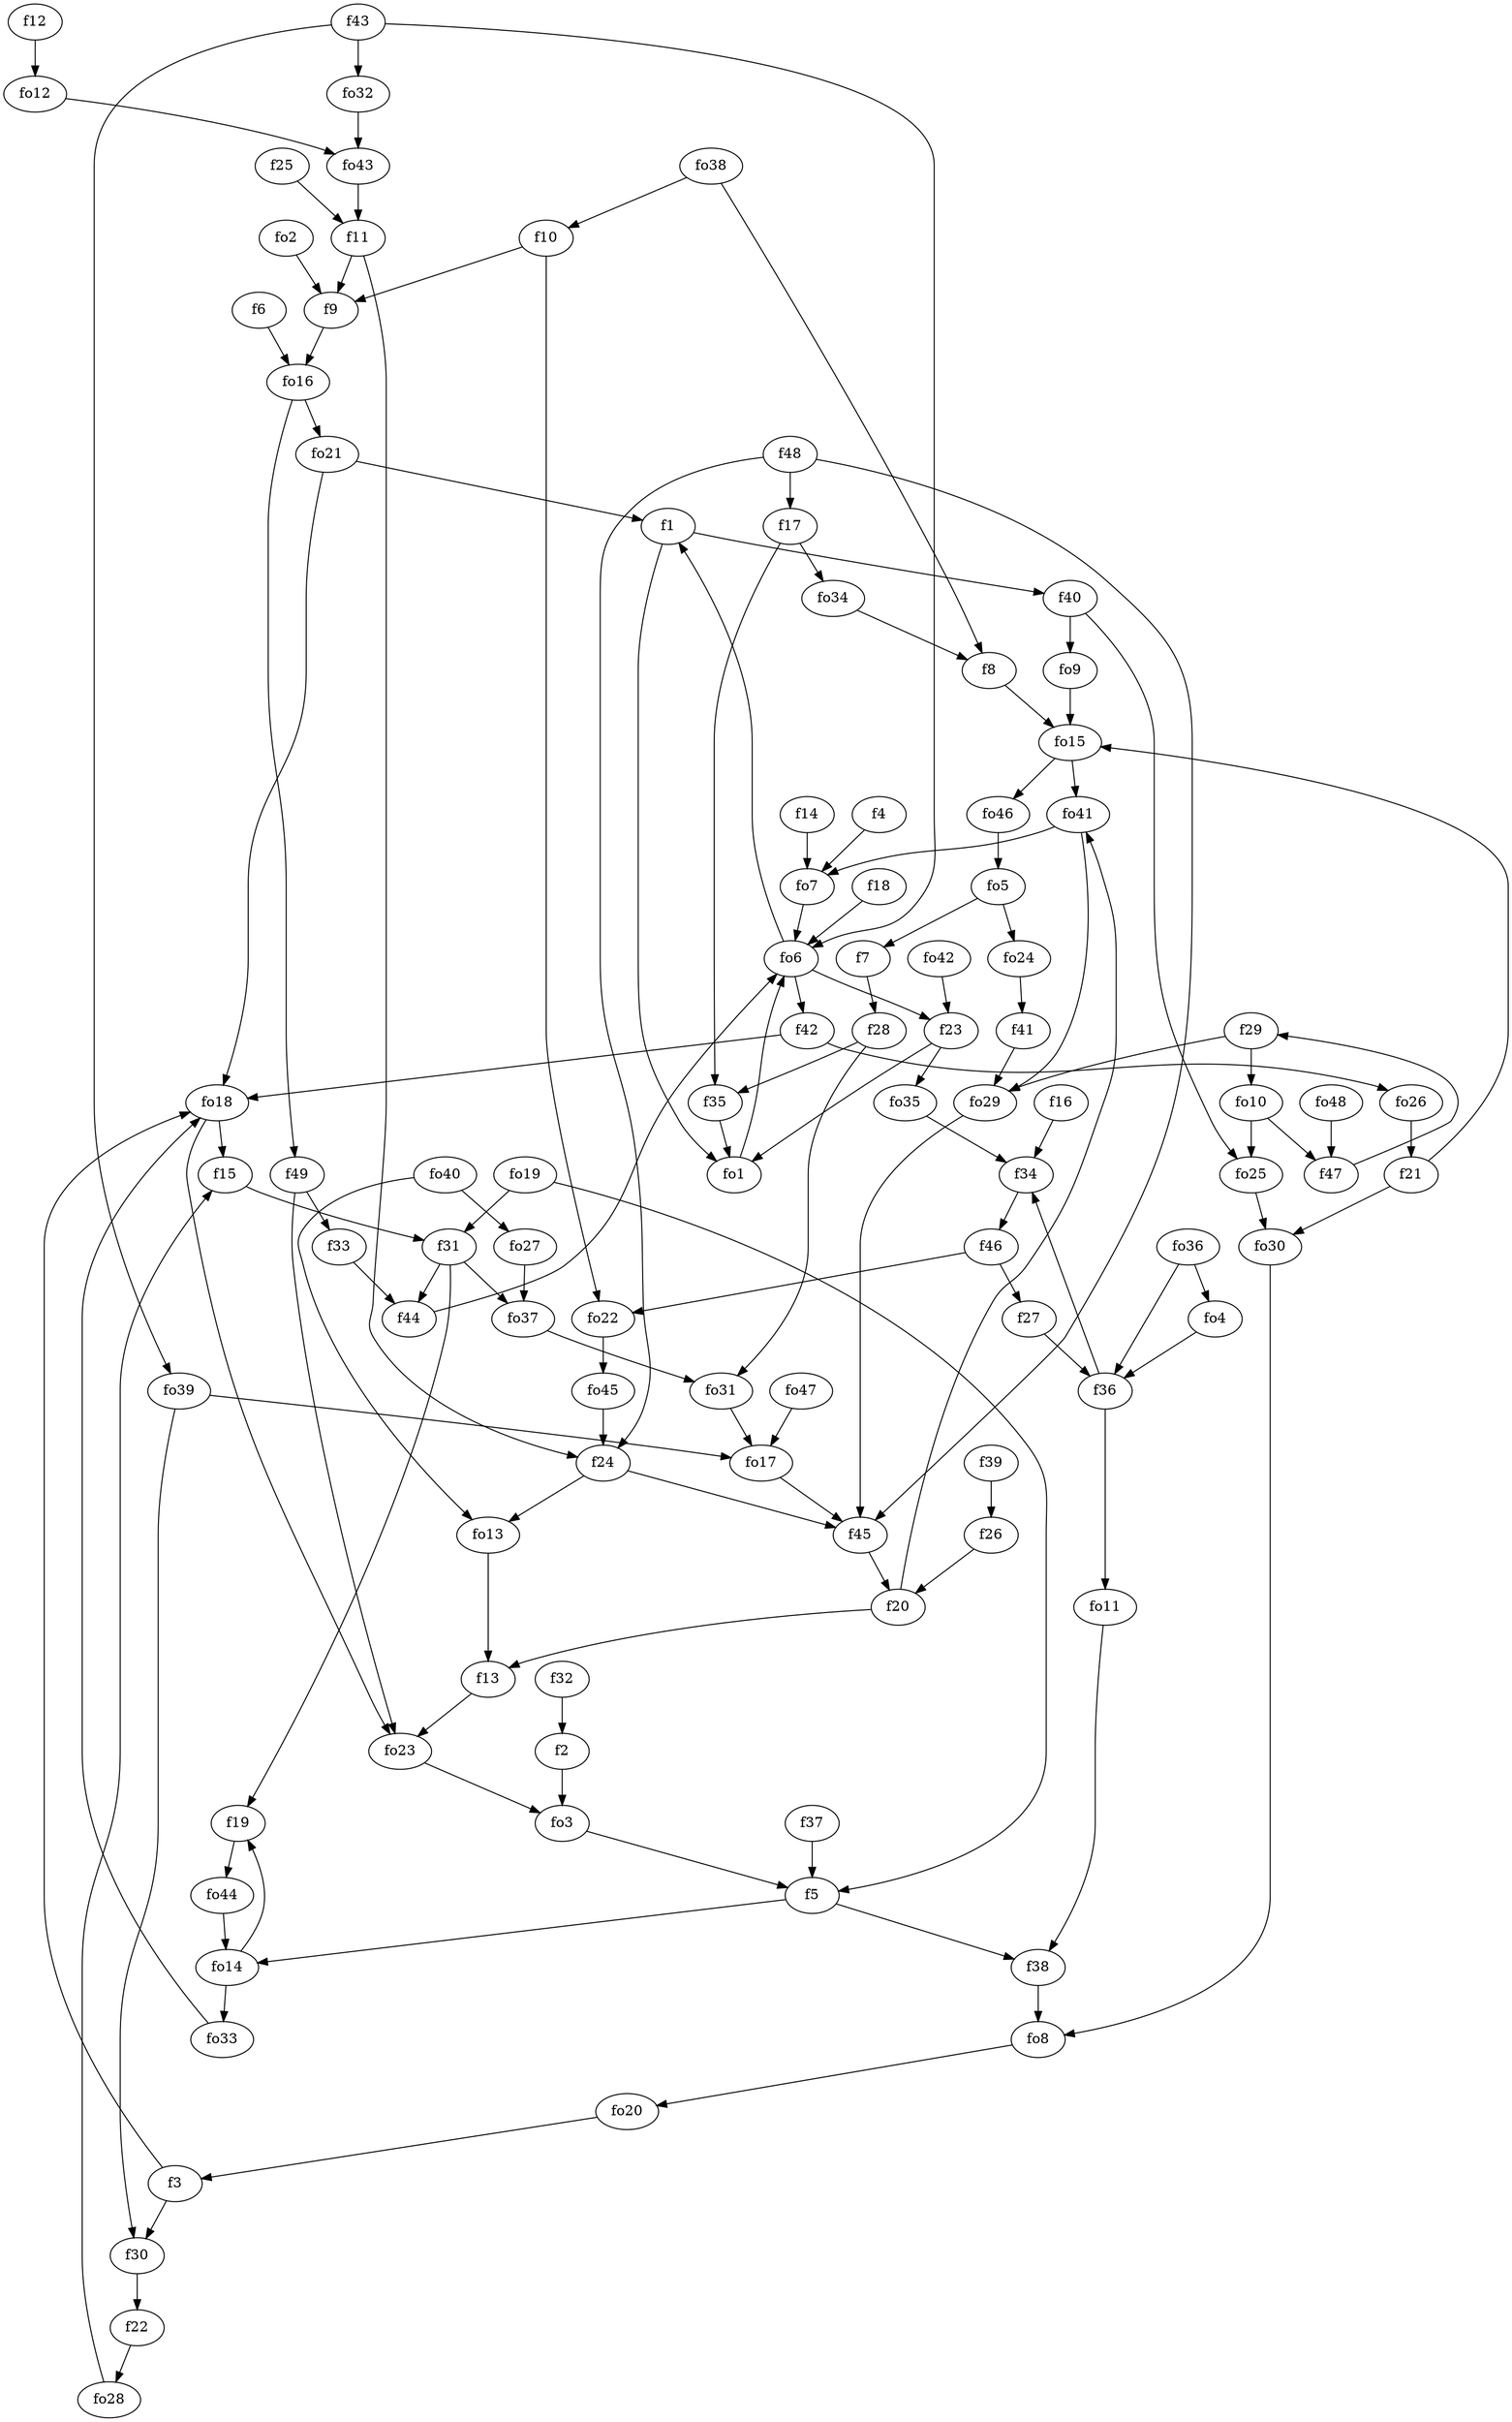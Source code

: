 strict digraph  {
f1;
f2;
f3;
f4;
f5;
f6;
f7;
f8;
f9;
f10;
f11;
f12;
f13;
f14;
f15;
f16;
f17;
f18;
f19;
f20;
f21;
f22;
f23;
f24;
f25;
f26;
f27;
f28;
f29;
f30;
f31;
f32;
f33;
f34;
f35;
f36;
f37;
f38;
f39;
f40;
f41;
f42;
f43;
f44;
f45;
f46;
f47;
f48;
f49;
fo1;
fo2;
fo3;
fo4;
fo5;
fo6;
fo7;
fo8;
fo9;
fo10;
fo11;
fo12;
fo13;
fo14;
fo15;
fo16;
fo17;
fo18;
fo19;
fo20;
fo21;
fo22;
fo23;
fo24;
fo25;
fo26;
fo27;
fo28;
fo29;
fo30;
fo31;
fo32;
fo33;
fo34;
fo35;
fo36;
fo37;
fo38;
fo39;
fo40;
fo41;
fo42;
fo43;
fo44;
fo45;
fo46;
fo47;
fo48;
f1 -> f40  [weight=2];
f1 -> fo1  [weight=2];
f2 -> fo3  [weight=2];
f3 -> fo18  [weight=2];
f3 -> f30  [weight=2];
f4 -> fo7  [weight=2];
f5 -> f38  [weight=2];
f5 -> fo14  [weight=2];
f6 -> fo16  [weight=2];
f7 -> f28  [weight=2];
f8 -> fo15  [weight=2];
f9 -> fo16  [weight=2];
f10 -> fo22  [weight=2];
f10 -> f9  [weight=2];
f11 -> f9  [weight=2];
f11 -> f24  [weight=2];
f12 -> fo12  [weight=2];
f13 -> fo23  [weight=2];
f14 -> fo7  [weight=2];
f15 -> f31  [weight=2];
f16 -> f34  [weight=2];
f17 -> fo34  [weight=2];
f17 -> f35  [weight=2];
f18 -> fo6  [weight=2];
f19 -> fo44  [weight=2];
f20 -> f13  [weight=2];
f20 -> fo41  [weight=2];
f21 -> fo15  [weight=2];
f21 -> fo30  [weight=2];
f22 -> fo28  [weight=2];
f23 -> fo1  [weight=2];
f23 -> fo35  [weight=2];
f24 -> fo13  [weight=2];
f24 -> f45  [weight=2];
f25 -> f11  [weight=2];
f26 -> f20  [weight=2];
f27 -> f36  [weight=2];
f28 -> fo31  [weight=2];
f28 -> f35  [weight=2];
f29 -> fo29  [weight=2];
f29 -> fo10  [weight=2];
f30 -> f22  [weight=2];
f31 -> fo37  [weight=2];
f31 -> f19  [weight=2];
f31 -> f44  [weight=2];
f32 -> f2  [weight=2];
f33 -> f44  [weight=2];
f34 -> f46  [weight=2];
f35 -> fo1  [weight=2];
f36 -> fo11  [weight=2];
f36 -> f34  [weight=2];
f37 -> f5  [weight=2];
f38 -> fo8  [weight=2];
f39 -> f26  [weight=2];
f40 -> fo25  [weight=2];
f40 -> fo9  [weight=2];
f41 -> fo29  [weight=2];
f42 -> fo18  [weight=2];
f42 -> fo26  [weight=2];
f43 -> fo6  [weight=2];
f43 -> fo32  [weight=2];
f43 -> fo39  [weight=2];
f44 -> fo6  [weight=2];
f45 -> f20  [weight=2];
f46 -> fo22  [weight=2];
f46 -> f27  [weight=2];
f47 -> f29  [weight=2];
f48 -> f45  [weight=2];
f48 -> f17  [weight=2];
f48 -> f24  [weight=2];
f49 -> fo23  [weight=2];
f49 -> f33  [weight=2];
fo1 -> fo6  [weight=2];
fo2 -> f9  [weight=2];
fo3 -> f5  [weight=2];
fo4 -> f36  [weight=2];
fo5 -> fo24  [weight=2];
fo5 -> f7  [weight=2];
fo6 -> f23  [weight=2];
fo6 -> f1  [weight=2];
fo6 -> f42  [weight=2];
fo7 -> fo6  [weight=2];
fo8 -> fo20  [weight=2];
fo9 -> fo15  [weight=2];
fo10 -> f47  [weight=2];
fo10 -> fo25  [weight=2];
fo11 -> f38  [weight=2];
fo12 -> fo43  [weight=2];
fo13 -> f13  [weight=2];
fo14 -> f19  [weight=2];
fo14 -> fo33  [weight=2];
fo15 -> fo46  [weight=2];
fo15 -> fo41  [weight=2];
fo16 -> f49  [weight=2];
fo16 -> fo21  [weight=2];
fo17 -> f45  [weight=2];
fo18 -> f15  [weight=2];
fo18 -> fo23  [weight=2];
fo19 -> f5  [weight=2];
fo19 -> f31  [weight=2];
fo20 -> f3  [weight=2];
fo21 -> fo18  [weight=2];
fo21 -> f1  [weight=2];
fo22 -> fo45  [weight=2];
fo23 -> fo3  [weight=2];
fo24 -> f41  [weight=2];
fo25 -> fo30  [weight=2];
fo26 -> f21  [weight=2];
fo27 -> fo37  [weight=2];
fo28 -> f15  [weight=2];
fo29 -> f45  [weight=2];
fo30 -> fo8  [weight=2];
fo31 -> fo17  [weight=2];
fo32 -> fo43  [weight=2];
fo33 -> fo18  [weight=2];
fo34 -> f8  [weight=2];
fo35 -> f34  [weight=2];
fo36 -> f36  [weight=2];
fo36 -> fo4  [weight=2];
fo37 -> fo31  [weight=2];
fo38 -> f8  [weight=2];
fo38 -> f10  [weight=2];
fo39 -> fo17  [weight=2];
fo39 -> f30  [weight=2];
fo40 -> fo27  [weight=2];
fo40 -> fo13  [weight=2];
fo41 -> fo29  [weight=2];
fo41 -> fo7  [weight=2];
fo42 -> f23  [weight=2];
fo43 -> f11  [weight=2];
fo44 -> fo14  [weight=2];
fo45 -> f24  [weight=2];
fo46 -> fo5  [weight=2];
fo47 -> fo17  [weight=2];
fo48 -> f47  [weight=2];
}
